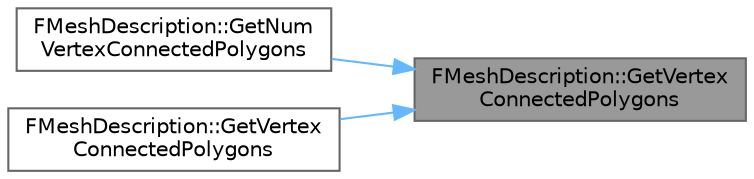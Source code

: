digraph "FMeshDescription::GetVertexConnectedPolygons"
{
 // INTERACTIVE_SVG=YES
 // LATEX_PDF_SIZE
  bgcolor="transparent";
  edge [fontname=Helvetica,fontsize=10,labelfontname=Helvetica,labelfontsize=10];
  node [fontname=Helvetica,fontsize=10,shape=box,height=0.2,width=0.4];
  rankdir="RL";
  Node1 [id="Node000001",label="FMeshDescription::GetVertex\lConnectedPolygons",height=0.2,width=0.4,color="gray40", fillcolor="grey60", style="filled", fontcolor="black",tooltip="Populates the passed array of PolygonIDs with the polygons connected to this vertex."];
  Node1 -> Node2 [id="edge1_Node000001_Node000002",dir="back",color="steelblue1",style="solid",tooltip=" "];
  Node2 [id="Node000002",label="FMeshDescription::GetNum\lVertexConnectedPolygons",height=0.2,width=0.4,color="grey40", fillcolor="white", style="filled",URL="$da/d5f/structFMeshDescription.html#a55047871ddf10db457c3c4e877f5a6e2",tooltip="Returns the number of polygons connected to this vertex."];
  Node1 -> Node3 [id="edge2_Node000001_Node000003",dir="back",color="steelblue1",style="solid",tooltip=" "];
  Node3 [id="Node000003",label="FMeshDescription::GetVertex\lConnectedPolygons",height=0.2,width=0.4,color="grey40", fillcolor="white", style="filled",URL="$da/d5f/structFMeshDescription.html#adbabdf8645360121e2f4f6540b029ae1",tooltip="Returns the polygons connected to this vertex as an array with the specified allocator template type."];
}
